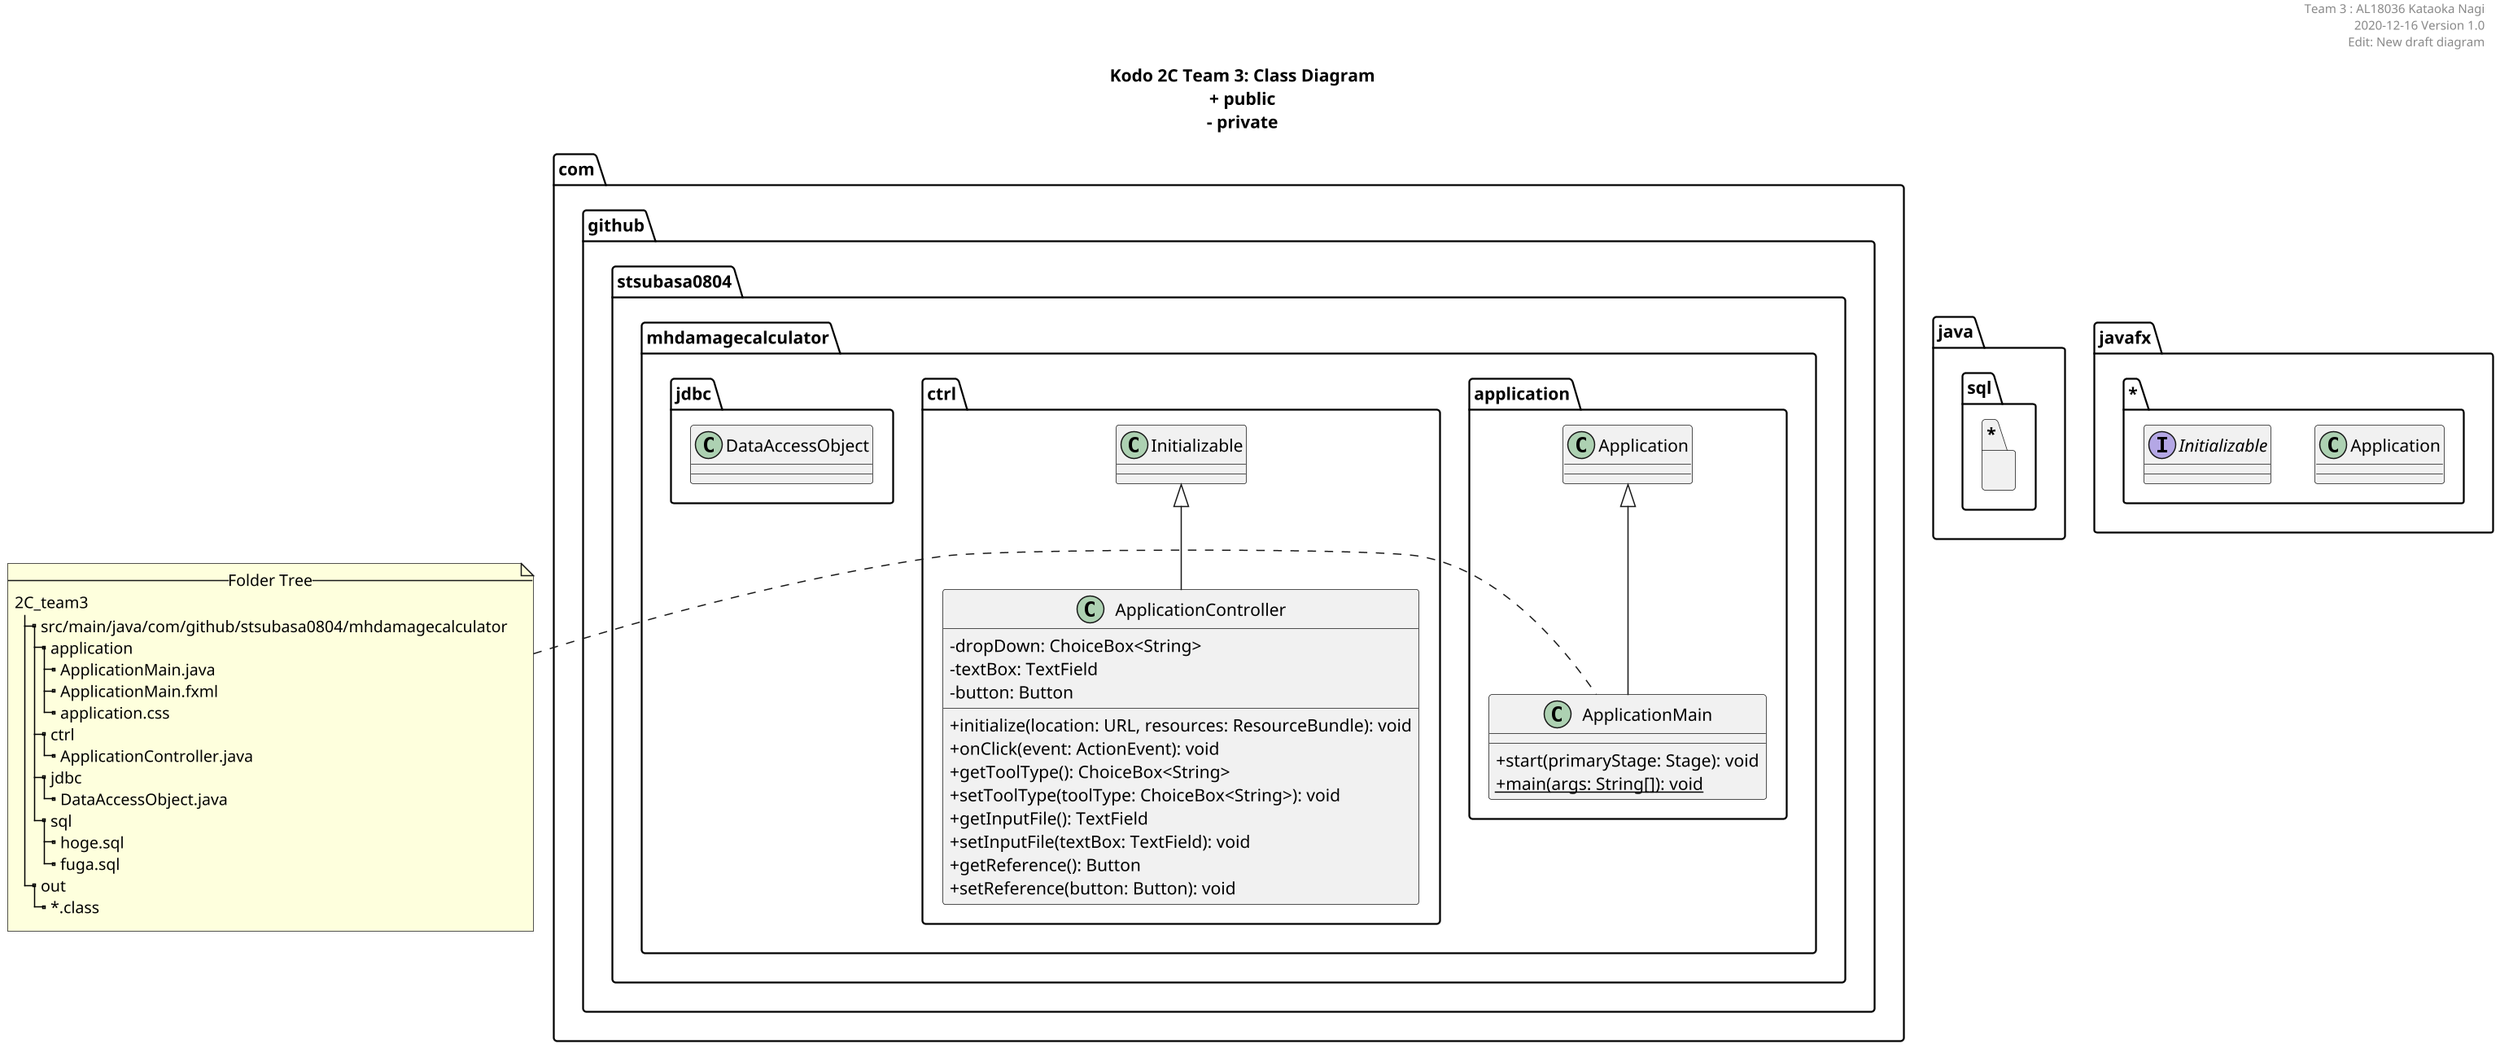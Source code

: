 ' @file      class_diagram.pu
' @brief     クラス図出力用のファイル
' @note      高度情報演習2C 後半 木村教授担当分 Team3
' @auther    AL18036 Kataoka Nagi
' @date      2020-12-16 09:55:44
' $Version   1.0
' $Revision  1.1
' @par       変更点：クラス図の草稿を作成
' @note      java -jar plantuml.jar -graphvizdot C:\Graphviz\bin\dot.exe class_diagram.pu
' @see       https://qiita.com/opengl-8080/items/98c510b8ca060bdd2ea3

''''''''''''''''''''''''''''''''''''''''''''''''''''''''''''''''''''''''''''''''

@startuml ./class_diagram.png
scale 1.5
skinparam DefaultFontName メイリオ
' 可視性の変更
skinparam classAttributeIconSize 0

''''''''''''''''''''''''''''''''''''''''''''''''''

header 
Team 3 : AL18036 Kataoka Nagi
2020-12-16 Version 1.0
Edit: New draft diagram
end header

''''''''''''''''''''''''''''''''''''''''''''''''''

title
**Kodo 2C Team 3: Class Diagram**
+ public
~- private
end title
' __static__

''''''''''''''''''''''''''''''''''''''''''''''''''''''''''''''''''''''''''''''''

package com.github.stsubasa0804.mhdamagecalculator {
  package com.github.stsubasa0804.mhdamagecalculator.application {
    class ApplicationMain
  }
  package com.github.stsubasa0804.mhdamagecalculator.ctrl {
  }
  package com.github.stsubasa0804.mhdamagecalculator.jdbc {
  }
}
package java.sql.* {
}
package javafx.* {
}
' com.github.stsubasa0804.mhdamagecalculator.jdbc +-- java.sql.*

''''''''''''''''''''''''''''''''''''''''''''''''''''''''''''''''''''''''''''''''

note left
  --Folder Tree--
  2C_team3
  |_ src/main/java/com/github/stsubasa0804/mhdamagecalculator
    |_ application
      |_ ApplicationMain.java
      |_ ApplicationMain.fxml
      |_ application.css
    |_ ctrl
      |_ ApplicationController.java
    |_ jdbc
      |_ DataAccessObject.java
    |_ sql
      |_ hoge.sql
      |_ fuga.sql
  |_ out
    |_ ~*.class
end note

''''''''''''''''''''''''''''''''''''''''''''''''''''''''''''''''''''''''''''''''

package javafx.* {
  class Application
  Interface Initializable
}

''''''''''''''''''''''''''''''''''''''''''''''''''

' @note クラスの命名規則
' @see  https://qiita.com/KeithYokoma/items/ee21fec6a3ebb5d1e9a8

package com.github.stsubasa0804.mhdamagecalculator.application {
  ' @note Scene Builder (GUI tool)
  ' @see  https://qiita.com/tarosa0001/items/05ac653a091b7d1290f9
  class ApplicationMain extends Application {
    + start(primaryStage: Stage): void
    + {static} main(args: String[]): void
  }
}

''''''''''''''''''''''''''''''''''''''''''''''''''

package com.github.stsubasa0804.mhdamagecalculator.ctrl {
' @note Scene Builder (GUI tool)
' @see  https://qiita.com/tarosa0001/items/05ac653a091b7d1290f9
  class ApplicationController extends Initializable {
    - dropDown: ChoiceBox<String>
    - textBox: TextField
    - button: Button

    + initialize(location: URL, resources: ResourceBundle): void
    + onClick(event: ActionEvent): void
    + getToolType(): ChoiceBox<String>
    + setToolType(toolType: ChoiceBox<String>): void
    + getInputFile(): TextField
    + setInputFile(textBox: TextField): void
    + getReference(): Button
    + setReference(button: Button): void
  }
}

''''''''''''''''''''''''''''''''''''''''''''''''''

package com.github.stsubasa0804.mhdamagecalculator.jdbc {
  ' @note DAO pattern
  ' @see https://kanda-it-school-kensyu.com/java-jdbc-contents/jj_ch04/jj_0401/
  class DataAccessObject
}

''''''''''''''''''''''''''''''''''''''''''''''''''''''''''''''''''''''''''''''''

' ********** PlantUML Sample **********

' class ClassName

' note left
'   --Folder Tree--
'   2C_team3
'   |_ src
'     |_ foo.java
'     |_ bar.java
'   |_ out
'     |_ foo.class
'     |_ bar.class
'   |_ sql
'     |_ hoge.sql
'     |_ fuga.sql
'   |_ lib
'     |_ piyo.jar
' end note

' class ClassName implements Interface {
'   - fieldName: Type = Value

'   + methodName(): Returns
' }


' class Use {
' }

' class ClassName extends Extends {
' }

' ClassName ..> Use

' ********** PlantUML Tutorial **********

' note left

'   --木構造--
'   |_build.gradle
'   |_src
'     |_main
'       |_java
'         |_**bold**
'         |_--strike--
'         |_//itaric//
'         |___underline__
'         |_""monospace""
'     |_test

' end note

' class Hello　<<StereoType>> {
'     {abstract} one: String
'     {static} three(param1: String, param2: int): boolean
'     String two
'     int four(List<String> param)
' }
' class World <Template>{
'     - privateField: int
'     # protectedField: int
'     ~ packagePrivateField: int
'     + publicField: int

'     - privateMethod(): void
'     # protectedMethod(): void
'     ~ packagePrivateMethod(): void
'     + publicMethod(): void
' }
' note left : note
' note top of Hello: note

' interface hoge
' abstruct class hoge
' enum HelloWorld {
'     ONE
'     TWO
'     THREE
' }

' interface One
' interface Two
' interface Three extends Two
' interface Four
' class Five implements One, Three
' class Six extends Five implements Four {
'     field: String
'     method(): void
' }

' Hello -- World
' One --> Two
' Three <-- Four
' Five <--> Six
' Seven x-- Eight
' Nine --x Ten
' One ..> Two
' Three <.. Four
' One --|> Two
' Three <|-- Four
' One ..|> Two
' Three <|.. Four
' One --o Two
' Three o-- Four
' One --* Two
' Three *-- Four
' One -- Two : Hoge
' Three -- Four : Fuga >
' Five -- Six : < Piyo
' One "Foo" -- Two 
' Three -- "Bar" Four
' Five "1" -- "1..*" Six
' Seven "1 Fizz" -- "~* Buzz" Eight

' package one.two {
'     class Hello
' }
' package three.four {
'     World -- Hello
' }

' Hello -- World
' note on link
' hoge
' fuga
' end note

@enduml

